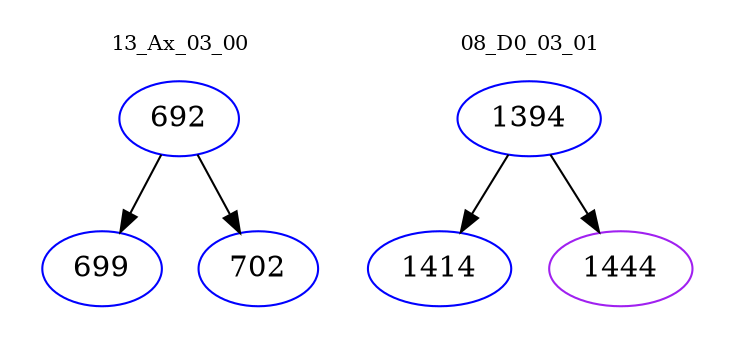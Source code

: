 digraph{
subgraph cluster_0 {
color = white
label = "13_Ax_03_00";
fontsize=10;
T0_692 [label="692", color="blue"]
T0_692 -> T0_699 [color="black"]
T0_699 [label="699", color="blue"]
T0_692 -> T0_702 [color="black"]
T0_702 [label="702", color="blue"]
}
subgraph cluster_1 {
color = white
label = "08_D0_03_01";
fontsize=10;
T1_1394 [label="1394", color="blue"]
T1_1394 -> T1_1414 [color="black"]
T1_1414 [label="1414", color="blue"]
T1_1394 -> T1_1444 [color="black"]
T1_1444 [label="1444", color="purple"]
}
}
